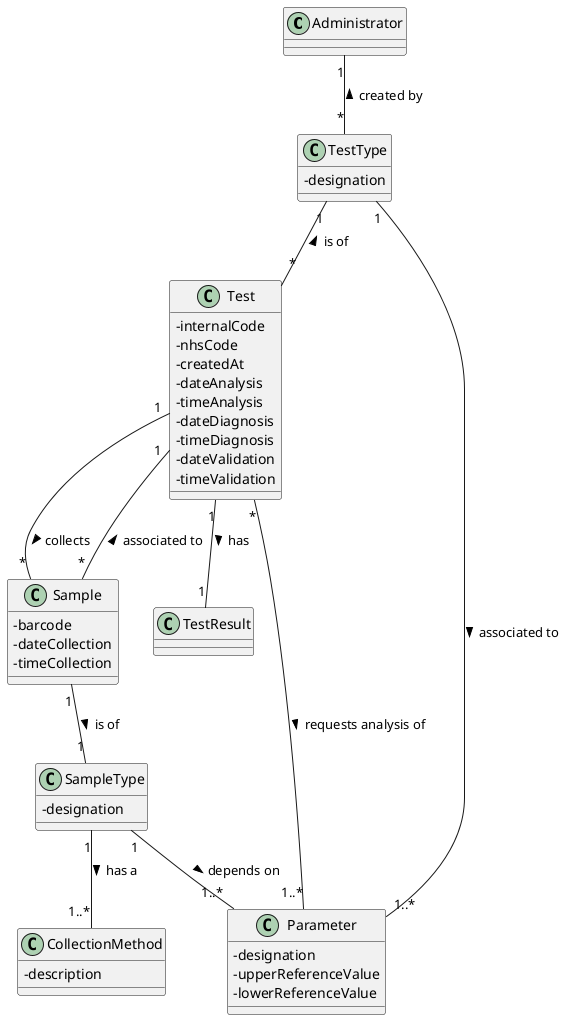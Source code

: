 @startuml
skinparam classAttributeIconSize 0

class Administrator
class CollectionMethod {
-description
}

class Test {
-internalCode
-nhsCode
-createdAt
-dateAnalysis
-timeAnalysis
-dateDiagnosis
-timeDiagnosis
-dateValidation
-timeValidation
}
class TestResult
class TestType {
-designation
}
class Sample {
-barcode
-dateCollection
-timeCollection
}
class SampleType {
-designation
}
class Parameter {
-designation
-upperReferenceValue
-lowerReferenceValue
}

Sample "*"--"1" Test : associated to >
SampleType "1"-up-"1" Sample  : is of <
Test "*"-down-"1..*" Parameter : requests analysis of >
Test "*"-up-"1" TestType : is of >
Test "1"-down-"*" Sample : collects >
TestType "*"-up-"1" Administrator : created by >
SampleType "1"--"1..*" CollectionMethod : has a >
Parameter "1..*"-up-"1" TestType  : associated to <
SampleType "1"--"1..*" Parameter : depends on >
Test "1"-down-"1" TestResult : has >
@enduml